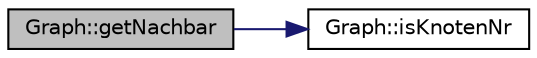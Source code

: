 digraph "Graph::getNachbar"
{
 // LATEX_PDF_SIZE
  edge [fontname="Helvetica",fontsize="10",labelfontname="Helvetica",labelfontsize="10"];
  node [fontname="Helvetica",fontsize="10",shape=record];
  rankdir="LR";
  Node1 [label="Graph::getNachbar",height=0.2,width=0.4,color="black", fillcolor="grey75", style="filled", fontcolor="black",tooltip=" "];
  Node1 -> Node2 [color="midnightblue",fontsize="10",style="solid",fontname="Helvetica"];
  Node2 [label="Graph::isKnotenNr",height=0.2,width=0.4,color="black", fillcolor="white", style="filled",URL="$class_graph.html#aa0f7d444897eb2bf3c90de17031e4325",tooltip=" "];
}
